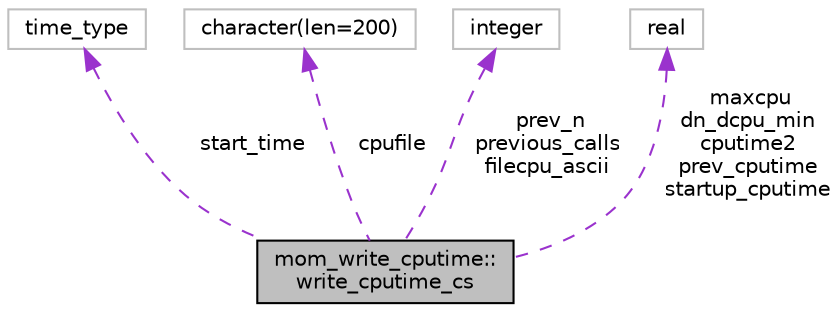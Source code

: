 digraph "mom_write_cputime::write_cputime_cs"
{
 // INTERACTIVE_SVG=YES
 // LATEX_PDF_SIZE
  edge [fontname="Helvetica",fontsize="10",labelfontname="Helvetica",labelfontsize="10"];
  node [fontname="Helvetica",fontsize="10",shape=record];
  Node1 [label="mom_write_cputime::\lwrite_cputime_cs",height=0.2,width=0.4,color="black", fillcolor="grey75", style="filled", fontcolor="black",tooltip="A control structure that regulates the writing of CPU time."];
  Node2 -> Node1 [dir="back",color="darkorchid3",fontsize="10",style="dashed",label=" start_time" ,fontname="Helvetica"];
  Node2 [label="time_type",height=0.2,width=0.4,color="grey75", fillcolor="white", style="filled",tooltip=" "];
  Node3 -> Node1 [dir="back",color="darkorchid3",fontsize="10",style="dashed",label=" cpufile" ,fontname="Helvetica"];
  Node3 [label="character(len=200)",height=0.2,width=0.4,color="grey75", fillcolor="white", style="filled",tooltip=" "];
  Node4 -> Node1 [dir="back",color="darkorchid3",fontsize="10",style="dashed",label=" prev_n\nprevious_calls\nfilecpu_ascii" ,fontname="Helvetica"];
  Node4 [label="integer",height=0.2,width=0.4,color="grey75", fillcolor="white", style="filled",tooltip=" "];
  Node5 -> Node1 [dir="back",color="darkorchid3",fontsize="10",style="dashed",label=" maxcpu\ndn_dcpu_min\ncputime2\nprev_cputime\nstartup_cputime" ,fontname="Helvetica"];
  Node5 [label="real",height=0.2,width=0.4,color="grey75", fillcolor="white", style="filled",tooltip=" "];
}
